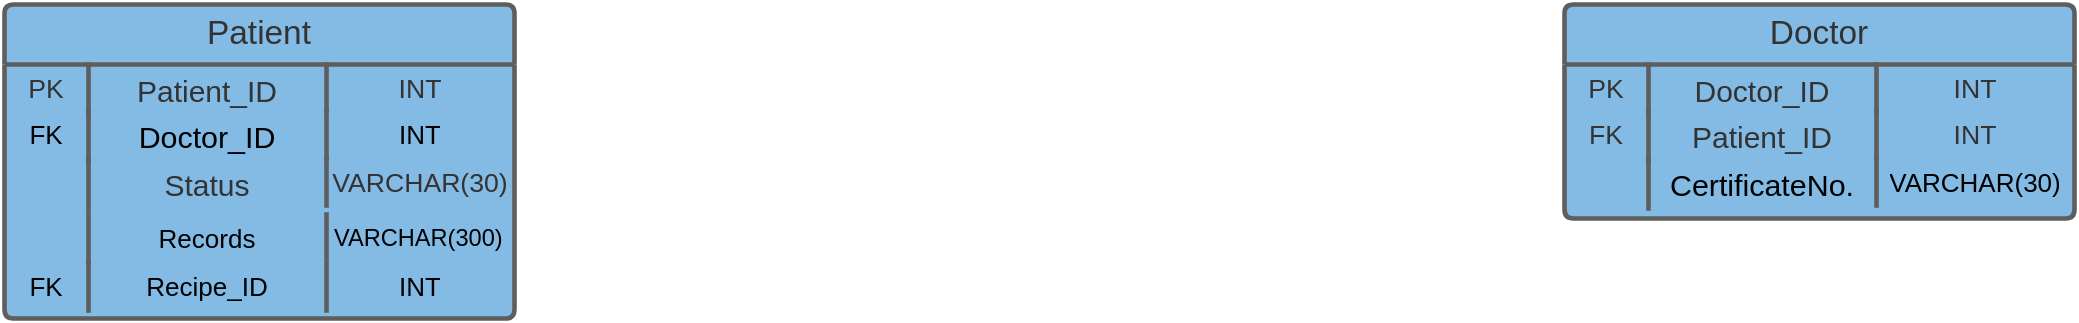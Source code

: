 <mxfile version="14.9.4" type="github">
  <diagram id="R2lEEEUBdFMjLlhIrx00" name="Page-1">
    <mxGraphModel dx="2031" dy="1094" grid="1" gridSize="10" guides="1" tooltips="1" connect="1" arrows="1" fold="1" page="1" pageScale="1" pageWidth="850" pageHeight="1100" math="0" shadow="0" extFonts="Permanent Marker^https://fonts.googleapis.com/css?family=Permanent+Marker">
      <root>
        <mxCell id="0" />
        <mxCell id="1" parent="0" />
        <mxCell id="s8nBBbzB6NtBCQzFO3ce-1" value="Patient" style="html=1;overflow=block;blockSpacing=1;whiteSpace=wrap;swimlane;resizeParent=1;resizeParentMax=0;resizeLast=0;collapsible=0;marginBottom=0;fontStyle=0;swimlaneFillColor=#83bbe5;startSize=30;whiteSpace=wrap;fontSize=16.7;fontColor=#333333;align=center;fillColor=#83bbe5;whiteSpace=wrap;spacing=0;strokeColor=#5e5e5e;strokeOpacity=100;fillOpacity=100;rounded=1;absoluteArcSize=1;arcSize=9;strokeWidth=2.3;" vertex="1" parent="1">
          <mxGeometry x="120" y="110" width="255" height="157" as="geometry" />
        </mxCell>
        <mxCell id="s8nBBbzB6NtBCQzFO3ce-2" value="PK" style="strokeColor=none;part=1;resizeHeight=0;align=center;verticalAlign=top;spacingLeft=4;spacingRight=4;overflow=hidden;rotatable=0;points=[[0,0.5],[1,0.5]];portConstraint=eastwest;whiteSpace=wrap;swimlaneFillColor=#83bbe5;whiteSpace=wrap;fontSize=13.3;fontColor=#333333;align=center;fillColor=none;strokeOpacity=100;fillOpacity=100;whiteSpace=wrap;spacing=0;rounded=1;absoluteArcSize=1;arcSize=9;strokeWidth=2.3;" vertex="1" parent="s8nBBbzB6NtBCQzFO3ce-1">
          <mxGeometry y="30" width="42" height="23.25" as="geometry" />
        </mxCell>
        <mxCell id="s8nBBbzB6NtBCQzFO3ce-3" value="Patient_ID" style="shape=partialRectangle;top=0;right=0;bottom=0;part=1;resizeHeight=0;align=left;verticalAlign=top;spacingLeft=4;spacingRight=4;overflow=hidden;rotatable=0;points=[[0,0.5],[1,0.5]];portConstraint=eastwest;whiteSpace=wrap;swimlaneFillColor=#83bbe5;whiteSpace=wrap;fontSize=15;fontColor=#333333;align=center;fillColor=none;strokeOpacity=100;fillOpacity=100;whiteSpace=wrap;spacing=0;strokeColor=#5e5e5e;rounded=1;absoluteArcSize=1;arcSize=9;strokeWidth=2.3;" vertex="1" parent="s8nBBbzB6NtBCQzFO3ce-1">
          <mxGeometry x="42" y="30" width="119.0" height="25.5" as="geometry" />
        </mxCell>
        <mxCell id="s8nBBbzB6NtBCQzFO3ce-4" value="INT" style="shape=partialRectangle;top=0;right=0;bottom=0;part=1;resizeHeight=0;align=left;verticalAlign=top;spacingLeft=4;spacingRight=4;overflow=hidden;rotatable=0;points=[[0,0.5],[1,0.5]];portConstraint=eastwest;whiteSpace=wrap;swimlaneFillColor=#83bbe5;whiteSpace=wrap;fontSize=13.3;fontColor=#333333;align=center;fillColor=none;strokeOpacity=100;fillOpacity=100;whiteSpace=wrap;spacing=0;strokeColor=#5e5e5e;rounded=1;absoluteArcSize=1;arcSize=9;strokeWidth=2.3;" vertex="1" parent="s8nBBbzB6NtBCQzFO3ce-1">
          <mxGeometry x="161.0" y="30" width="94.0" height="23.25" as="geometry" />
        </mxCell>
        <mxCell id="s8nBBbzB6NtBCQzFO3ce-5" value="FK" style="strokeColor=none;part=1;resizeHeight=0;align=center;verticalAlign=top;spacingLeft=4;spacingRight=4;overflow=hidden;rotatable=0;points=[[0,0.5],[1,0.5]];portConstraint=eastwest;whiteSpace=wrap;swimlaneFillColor=#83bbe5;whiteSpace=wrap;fontSize=13;fillColor=none;strokeOpacity=100;fillOpacity=100;whiteSpace=wrap;spacing=0;rounded=1;absoluteArcSize=1;arcSize=9;strokeWidth=2.3;" vertex="1" parent="s8nBBbzB6NtBCQzFO3ce-1">
          <mxGeometry y="53.25" width="42" height="24" as="geometry" />
        </mxCell>
        <mxCell id="s8nBBbzB6NtBCQzFO3ce-6" value="Doctor_ID" style="shape=partialRectangle;top=0;right=0;bottom=0;part=1;resizeHeight=0;align=left;verticalAlign=top;spacingLeft=4;spacingRight=4;overflow=hidden;rotatable=0;points=[[0,0.5],[1,0.5]];portConstraint=eastwest;whiteSpace=wrap;swimlaneFillColor=#83bbe5;whiteSpace=wrap;fontSize=15.2;align=center;fillColor=none;strokeOpacity=100;fillOpacity=100;whiteSpace=wrap;spacing=0;strokeColor=#5e5e5e;rounded=1;absoluteArcSize=1;arcSize=9;strokeWidth=2.3;" vertex="1" parent="s8nBBbzB6NtBCQzFO3ce-1">
          <mxGeometry x="42" y="53.25" width="119.0" height="25.5" as="geometry" />
        </mxCell>
        <mxCell id="s8nBBbzB6NtBCQzFO3ce-7" value="INT" style="shape=partialRectangle;top=0;right=0;bottom=0;part=1;resizeHeight=0;align=left;verticalAlign=top;spacingLeft=4;spacingRight=4;overflow=hidden;rotatable=0;points=[[0,0.5],[1,0.5]];portConstraint=eastwest;whiteSpace=wrap;swimlaneFillColor=#83bbe5;whiteSpace=wrap;fontSize=13;align=center;fillColor=none;strokeOpacity=100;fillOpacity=100;whiteSpace=wrap;spacing=0;strokeColor=#5e5e5e;rounded=1;absoluteArcSize=1;arcSize=9;strokeWidth=2.3;" vertex="1" parent="s8nBBbzB6NtBCQzFO3ce-1">
          <mxGeometry x="161.0" y="53.25" width="94.0" height="24" as="geometry" />
        </mxCell>
        <mxCell id="s8nBBbzB6NtBCQzFO3ce-8" value="" style="strokeColor=none;part=1;resizeHeight=0;align=center;verticalAlign=top;spacingLeft=4;spacingRight=4;overflow=hidden;rotatable=0;points=[[0,0.5],[1,0.5]];portConstraint=eastwest;whiteSpace=wrap;swimlaneFillColor=#83bbe5;whiteSpace=wrap;fontSize=13;align=center;fillColor=none;strokeOpacity=100;fillOpacity=100;whiteSpace=wrap;spacing=0;rounded=1;absoluteArcSize=1;arcSize=9;strokeWidth=2.3;" vertex="1" parent="s8nBBbzB6NtBCQzFO3ce-1">
          <mxGeometry y="77.25" width="42" height="27.75" as="geometry" />
        </mxCell>
        <mxCell id="s8nBBbzB6NtBCQzFO3ce-9" value="Status" style="shape=partialRectangle;top=0;right=0;bottom=0;part=1;resizeHeight=0;align=left;verticalAlign=top;spacingLeft=4;spacingRight=4;overflow=hidden;rotatable=0;points=[[0,0.5],[1,0.5]];portConstraint=eastwest;whiteSpace=wrap;swimlaneFillColor=#83bbe5;whiteSpace=wrap;fontSize=15;fontColor=#333333;align=center;fillColor=none;strokeOpacity=100;fillOpacity=100;whiteSpace=wrap;spacing=0;strokeColor=#5e5e5e;rounded=1;absoluteArcSize=1;arcSize=9;strokeWidth=2.3;" vertex="1" parent="s8nBBbzB6NtBCQzFO3ce-1">
          <mxGeometry x="42" y="77.25" width="119.0" height="25.5" as="geometry" />
        </mxCell>
        <mxCell id="s8nBBbzB6NtBCQzFO3ce-10" value="VARCHAR(30)" style="shape=partialRectangle;top=0;right=0;bottom=0;part=1;resizeHeight=0;align=left;verticalAlign=top;spacingLeft=4;spacingRight=4;overflow=hidden;rotatable=0;points=[[0,0.5],[1,0.5]];portConstraint=eastwest;whiteSpace=wrap;swimlaneFillColor=#83bbe5;whiteSpace=wrap;fontSize=13.3;fontColor=#333333;align=center;fillColor=none;strokeOpacity=100;fillOpacity=100;whiteSpace=wrap;spacing=0;strokeColor=#5e5e5e;rounded=1;absoluteArcSize=1;arcSize=9;strokeWidth=2.3;" vertex="1" parent="s8nBBbzB6NtBCQzFO3ce-1">
          <mxGeometry x="161.0" y="77.25" width="94.0" height="23.25" as="geometry" />
        </mxCell>
        <mxCell id="s8nBBbzB6NtBCQzFO3ce-11" value="" style="strokeColor=none;part=1;resizeHeight=0;align=center;verticalAlign=top;spacingLeft=4;spacingRight=4;overflow=hidden;rotatable=0;points=[[0,0.5],[1,0.5]];portConstraint=eastwest;whiteSpace=wrap;swimlaneFillColor=#83bbe5;whiteSpace=wrap;fontSize=13;fillColor=none;strokeOpacity=100;fillOpacity=100;whiteSpace=wrap;spacing=0;rounded=1;absoluteArcSize=1;arcSize=9;strokeWidth=2.3;" vertex="1" parent="s8nBBbzB6NtBCQzFO3ce-1">
          <mxGeometry y="105" width="42" height="24" as="geometry" />
        </mxCell>
        <mxCell id="s8nBBbzB6NtBCQzFO3ce-12" value="Records" style="shape=partialRectangle;top=0;right=0;bottom=0;part=1;resizeHeight=0;align=left;verticalAlign=top;spacingLeft=4;spacingRight=4;overflow=hidden;rotatable=0;points=[[0,0.5],[1,0.5]];portConstraint=eastwest;whiteSpace=wrap;swimlaneFillColor=#83bbe5;whiteSpace=wrap;fontSize=13;align=center;fillColor=none;strokeOpacity=100;fillOpacity=100;whiteSpace=wrap;spacing=0;strokeColor=#5e5e5e;rounded=1;absoluteArcSize=1;arcSize=9;strokeWidth=2.3;" vertex="1" parent="s8nBBbzB6NtBCQzFO3ce-1">
          <mxGeometry x="42" y="105" width="119.0" height="24" as="geometry" />
        </mxCell>
        <mxCell id="s8nBBbzB6NtBCQzFO3ce-13" value="VARCHAR(300)" style="shape=partialRectangle;top=0;right=0;bottom=0;part=1;resizeHeight=0;align=left;verticalAlign=top;spacingLeft=4;spacingRight=4;overflow=hidden;rotatable=0;points=[[0,0.5],[1,0.5]];portConstraint=eastwest;whiteSpace=wrap;swimlaneFillColor=#83bbe5;whiteSpace=wrap;fontSize=11.8;fillColor=none;strokeOpacity=100;fillOpacity=100;whiteSpace=wrap;spacing=0;strokeColor=#5e5e5e;rounded=1;absoluteArcSize=1;arcSize=9;strokeWidth=2.3;" vertex="1" parent="s8nBBbzB6NtBCQzFO3ce-1">
          <mxGeometry x="161.0" y="105" width="94.0" height="21.75" as="geometry" />
        </mxCell>
        <mxCell id="s8nBBbzB6NtBCQzFO3ce-14" value="FK" style="strokeColor=none;part=1;resizeHeight=0;align=center;verticalAlign=top;spacingLeft=4;spacingRight=4;overflow=hidden;rotatable=0;points=[[0,0.5],[1,0.5]];portConstraint=eastwest;whiteSpace=wrap;swimlaneFillColor=#83bbe5;whiteSpace=wrap;fontSize=13;fillColor=none;strokeOpacity=100;fillOpacity=100;whiteSpace=wrap;spacing=0;rounded=1;absoluteArcSize=1;arcSize=9;strokeWidth=2.3;" vertex="1" parent="s8nBBbzB6NtBCQzFO3ce-1">
          <mxGeometry y="129" width="42" height="24" as="geometry" />
        </mxCell>
        <mxCell id="s8nBBbzB6NtBCQzFO3ce-15" value="Recipe_ID" style="shape=partialRectangle;top=0;right=0;bottom=0;part=1;resizeHeight=0;align=left;verticalAlign=top;spacingLeft=4;spacingRight=4;overflow=hidden;rotatable=0;points=[[0,0.5],[1,0.5]];portConstraint=eastwest;whiteSpace=wrap;swimlaneFillColor=#83bbe5;whiteSpace=wrap;fontSize=13;align=center;fillColor=none;strokeOpacity=100;fillOpacity=100;whiteSpace=wrap;spacing=0;strokeColor=#5e5e5e;rounded=1;absoluteArcSize=1;arcSize=9;strokeWidth=2.3;" vertex="1" parent="s8nBBbzB6NtBCQzFO3ce-1">
          <mxGeometry x="42" y="129" width="119.0" height="24" as="geometry" />
        </mxCell>
        <mxCell id="s8nBBbzB6NtBCQzFO3ce-16" value="INT" style="shape=partialRectangle;top=0;right=0;bottom=0;part=1;resizeHeight=0;align=left;verticalAlign=top;spacingLeft=4;spacingRight=4;overflow=hidden;rotatable=0;points=[[0,0.5],[1,0.5]];portConstraint=eastwest;whiteSpace=wrap;swimlaneFillColor=#83bbe5;whiteSpace=wrap;fontSize=13;align=center;fillColor=none;strokeOpacity=100;fillOpacity=100;whiteSpace=wrap;spacing=0;strokeColor=#5e5e5e;rounded=1;absoluteArcSize=1;arcSize=9;strokeWidth=2.3;" vertex="1" parent="s8nBBbzB6NtBCQzFO3ce-1">
          <mxGeometry x="161.0" y="129" width="94.0" height="24" as="geometry" />
        </mxCell>
        <mxCell id="wR4m2LSyL9cgfY_sc-Y3-31" value="Doctor" style="html=1;overflow=block;blockSpacing=1;whiteSpace=wrap;swimlane;resizeParent=1;resizeParentMax=0;resizeLast=0;collapsible=0;marginBottom=0;fontStyle=0;swimlaneFillColor=#83bbe5;startSize=30;whiteSpace=wrap;fontSize=16.7;fontColor=#333333;align=center;fillColor=#83bbe5;whiteSpace=wrap;spacing=0;strokeColor=#5e5e5e;strokeOpacity=100;fillOpacity=100;rounded=1;absoluteArcSize=1;arcSize=9;strokeWidth=2.3;" vertex="1" parent="1">
          <mxGeometry x="900" y="110" width="255" height="107" as="geometry" />
        </mxCell>
        <mxCell id="wR4m2LSyL9cgfY_sc-Y3-32" value="PK" style="strokeColor=none;part=1;resizeHeight=0;align=center;verticalAlign=top;spacingLeft=4;spacingRight=4;overflow=hidden;rotatable=0;points=[[0,0.5],[1,0.5]];portConstraint=eastwest;whiteSpace=wrap;swimlaneFillColor=#83bbe5;whiteSpace=wrap;fontSize=13.3;fontColor=#333333;align=center;fillColor=none;strokeOpacity=100;fillOpacity=100;whiteSpace=wrap;spacing=0;rounded=1;absoluteArcSize=1;arcSize=9;strokeWidth=2.3;" vertex="1" parent="wR4m2LSyL9cgfY_sc-Y3-31">
          <mxGeometry y="30" width="42" height="23.25" as="geometry" />
        </mxCell>
        <mxCell id="wR4m2LSyL9cgfY_sc-Y3-33" value="Doctor_ID" style="shape=partialRectangle;top=0;right=0;bottom=0;part=1;resizeHeight=0;align=left;verticalAlign=top;spacingLeft=4;spacingRight=4;overflow=hidden;rotatable=0;points=[[0,0.5],[1,0.5]];portConstraint=eastwest;whiteSpace=wrap;swimlaneFillColor=#83bbe5;whiteSpace=wrap;fontSize=15;fontColor=#333333;align=center;fillColor=none;strokeOpacity=100;fillOpacity=100;whiteSpace=wrap;spacing=0;strokeColor=#5e5e5e;rounded=1;absoluteArcSize=1;arcSize=9;strokeWidth=2.3;" vertex="1" parent="wR4m2LSyL9cgfY_sc-Y3-31">
          <mxGeometry x="42" y="30" width="114" height="25.5" as="geometry" />
        </mxCell>
        <mxCell id="wR4m2LSyL9cgfY_sc-Y3-34" value="INT" style="shape=partialRectangle;top=0;right=0;bottom=0;part=1;resizeHeight=0;align=left;verticalAlign=top;spacingLeft=4;spacingRight=4;overflow=hidden;rotatable=0;points=[[0,0.5],[1,0.5]];portConstraint=eastwest;whiteSpace=wrap;swimlaneFillColor=#83bbe5;whiteSpace=wrap;fontSize=13.3;fontColor=#333333;align=center;fillColor=none;strokeOpacity=100;fillOpacity=100;whiteSpace=wrap;spacing=0;strokeColor=#5e5e5e;rounded=1;absoluteArcSize=1;arcSize=9;strokeWidth=2.3;" vertex="1" parent="wR4m2LSyL9cgfY_sc-Y3-31">
          <mxGeometry x="156" y="30" width="99" height="23.25" as="geometry" />
        </mxCell>
        <mxCell id="wR4m2LSyL9cgfY_sc-Y3-35" value="FK" style="strokeColor=none;part=1;resizeHeight=0;align=center;verticalAlign=top;spacingLeft=4;spacingRight=4;overflow=hidden;rotatable=0;points=[[0,0.5],[1,0.5]];portConstraint=eastwest;whiteSpace=wrap;swimlaneFillColor=#83bbe5;whiteSpace=wrap;fontSize=13.3;fontColor=#333333;align=center;fillColor=none;strokeOpacity=100;fillOpacity=100;whiteSpace=wrap;spacing=0;rounded=1;absoluteArcSize=1;arcSize=9;strokeWidth=2.3;" vertex="1" parent="wR4m2LSyL9cgfY_sc-Y3-31">
          <mxGeometry y="53.25" width="42" height="23.25" as="geometry" />
        </mxCell>
        <mxCell id="wR4m2LSyL9cgfY_sc-Y3-36" value="Patient_ID" style="shape=partialRectangle;top=0;right=0;bottom=0;part=1;resizeHeight=0;align=left;verticalAlign=top;spacingLeft=4;spacingRight=4;overflow=hidden;rotatable=0;points=[[0,0.5],[1,0.5]];portConstraint=eastwest;whiteSpace=wrap;swimlaneFillColor=#83bbe5;whiteSpace=wrap;fontSize=15;fontColor=#333333;align=center;fillColor=none;strokeOpacity=100;fillOpacity=100;whiteSpace=wrap;spacing=0;strokeColor=#5e5e5e;rounded=1;absoluteArcSize=1;arcSize=9;strokeWidth=2.3;" vertex="1" parent="wR4m2LSyL9cgfY_sc-Y3-31">
          <mxGeometry x="42" y="53.25" width="114" height="25.5" as="geometry" />
        </mxCell>
        <mxCell id="wR4m2LSyL9cgfY_sc-Y3-37" value="INT" style="shape=partialRectangle;top=0;right=0;bottom=0;part=1;resizeHeight=0;align=left;verticalAlign=top;spacingLeft=4;spacingRight=4;overflow=hidden;rotatable=0;points=[[0,0.5],[1,0.5]];portConstraint=eastwest;whiteSpace=wrap;swimlaneFillColor=#83bbe5;whiteSpace=wrap;fontSize=13.3;fontColor=#333333;align=center;fillColor=none;strokeOpacity=100;fillOpacity=100;whiteSpace=wrap;spacing=0;strokeColor=#5e5e5e;rounded=1;absoluteArcSize=1;arcSize=9;strokeWidth=2.3;" vertex="1" parent="wR4m2LSyL9cgfY_sc-Y3-31">
          <mxGeometry x="156" y="53.25" width="99" height="23.25" as="geometry" />
        </mxCell>
        <mxCell id="wR4m2LSyL9cgfY_sc-Y3-38" value="" style="strokeColor=none;part=1;resizeHeight=0;align=center;verticalAlign=top;spacingLeft=4;spacingRight=4;overflow=hidden;rotatable=0;points=[[0,0.5],[1,0.5]];portConstraint=eastwest;whiteSpace=wrap;swimlaneFillColor=#83bbe5;whiteSpace=wrap;fontSize=13;fillColor=none;strokeOpacity=100;fillOpacity=100;whiteSpace=wrap;spacing=0;rounded=1;absoluteArcSize=1;arcSize=9;strokeWidth=2.3;" vertex="1" parent="wR4m2LSyL9cgfY_sc-Y3-31">
          <mxGeometry y="76.5" width="42" height="24" as="geometry" />
        </mxCell>
        <mxCell id="wR4m2LSyL9cgfY_sc-Y3-39" value="CertificateNo." style="shape=partialRectangle;top=0;right=0;bottom=0;part=1;resizeHeight=0;align=left;verticalAlign=top;spacingLeft=4;spacingRight=4;overflow=hidden;rotatable=0;points=[[0,0.5],[1,0.5]];portConstraint=eastwest;whiteSpace=wrap;swimlaneFillColor=#83bbe5;whiteSpace=wrap;fontSize=15.2;align=center;fillColor=none;strokeOpacity=100;fillOpacity=100;whiteSpace=wrap;spacing=0;strokeColor=#5e5e5e;rounded=1;absoluteArcSize=1;arcSize=9;strokeWidth=2.3;" vertex="1" parent="wR4m2LSyL9cgfY_sc-Y3-31">
          <mxGeometry x="42" y="76.5" width="114" height="25.5" as="geometry" />
        </mxCell>
        <mxCell id="wR4m2LSyL9cgfY_sc-Y3-40" value="VARCHAR(30)" style="shape=partialRectangle;top=0;right=0;bottom=0;part=1;resizeHeight=0;align=left;verticalAlign=top;spacingLeft=4;spacingRight=4;overflow=hidden;rotatable=0;points=[[0,0.5],[1,0.5]];portConstraint=eastwest;whiteSpace=wrap;swimlaneFillColor=#83bbe5;whiteSpace=wrap;fontSize=13;align=center;fillColor=none;strokeOpacity=100;fillOpacity=100;whiteSpace=wrap;spacing=0;strokeColor=#5e5e5e;rounded=1;absoluteArcSize=1;arcSize=9;strokeWidth=2.3;" vertex="1" parent="wR4m2LSyL9cgfY_sc-Y3-31">
          <mxGeometry x="156" y="76.5" width="99" height="24" as="geometry" />
        </mxCell>
      </root>
    </mxGraphModel>
  </diagram>
</mxfile>
